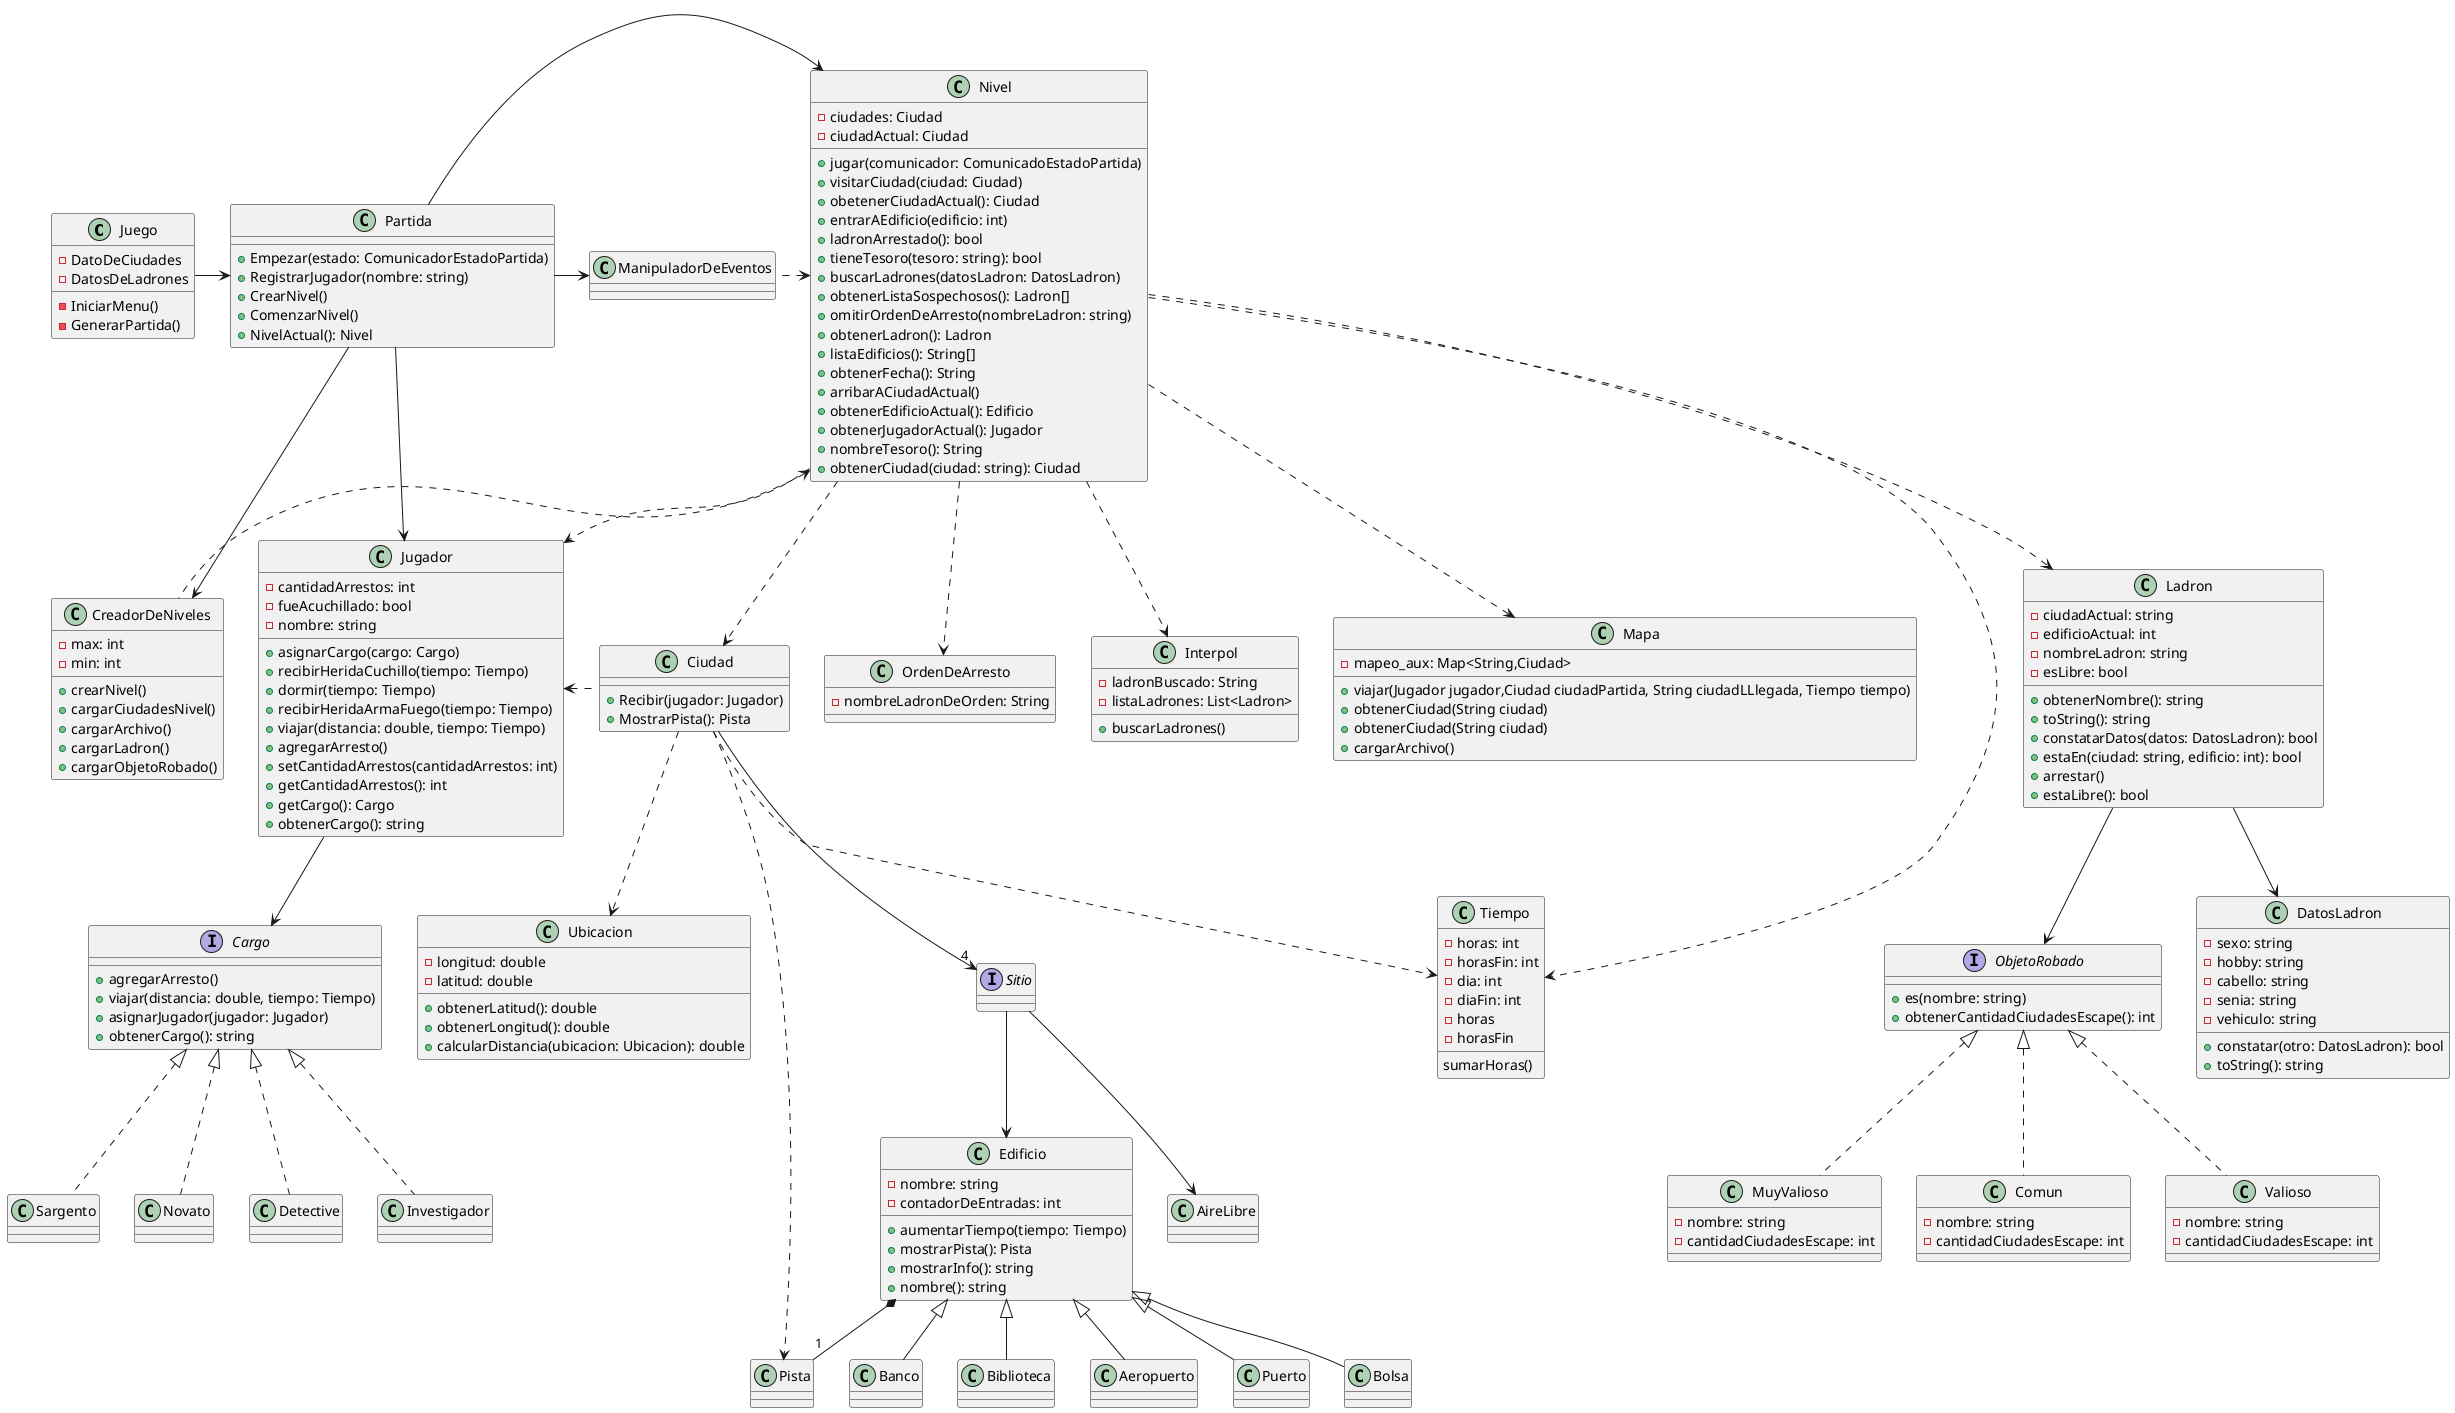 @startuml algoThief
together {
    class Juego {
    - DatoDeCiudades
    - DatosDeLadrones

    - IniciarMenu()
    - GenerarPartida()

    }

    class Partida {
        + Empezar(estado: ComunicadorEstadoPartida)
        + RegistrarJugador(nombre: string)
        + CrearNivel()
        + ComenzarNivel()
        + NivelActual(): Nivel
    }

    class ManipuladorDeEventos {
    }
}

together {
    class Nivel {
        - ciudades: Ciudad
        - ciudadActual: Ciudad
        + jugar(comunicador: ComunicadoEstadoPartida)
        + visitarCiudad(ciudad: Ciudad)
        + obetenerCiudadActual(): Ciudad
        + entrarAEdificio(edificio: int)
        + ladronArrestado(): bool
        + tieneTesoro(tesoro: string): bool
        + buscarLadrones(datosLadron: DatosLadron)
        + obtenerListaSospechosos(): Ladron[]
        + omitirOrdenDeArresto(nombreLadron: string)
        + obtenerLadron(): Ladron
        + listaEdificios(): String[]
        + obtenerFecha(): String
        + arribarACiudadActual()
        + obtenerEdificioActual(): Edificio
        + obtenerJugadorActual(): Jugador
        + nombreTesoro(): String
        + obtenerCiudad(ciudad: string): Ciudad
    }

    class CreadorDeNiveles {
        - max: int
        - min: int
        + crearNivel()
        + cargarCiudadesNivel()
        + cargarArchivo()
        + cargarLadron()
        + cargarObjetoRobado()
    }
}

together {
    class Jugador {
        - cantidadArrestos: int
        - fueAcuchillado: bool
        - nombre: string
        + asignarCargo(cargo: Cargo)
        + recibirHeridaCuchillo(tiempo: Tiempo)
        + dormir(tiempo: Tiempo)
        + recibirHeridaArmaFuego(tiempo: Tiempo)
        + viajar(distancia: double, tiempo: Tiempo)
        + agregarArresto()
        + setCantidadArrestos(cantidadArrestos: int)
        + getCantidadArrestos(): int
        + getCargo(): Cargo
        + obtenerCargo(): string
    }

    class Ciudad {
        + Recibir(jugador: Jugador)
        + MostrarPista(): Pista
    }

    class OrdenDeArresto{
    - nombreLadronDeOrden: String
    }
}

class Ladron {
    - ciudadActual: string
    - edificioActual: int
    - nombreLadron: string
    - esLibre: bool
    + obtenerNombre(): string
    + toString(): string
    + constatarDatos(datos: DatosLadron): bool
    + estaEn(ciudad: string, edificio: int): bool
    + arrestar()
    + estaLibre(): bool
}

class Interpol {
    - ladronBuscado: String
    - listaLadrones: List<Ladron>
    + buscarLadrones()
}

class Mapa {
    - mapeo_aux: Map<String,Ciudad>
    + viajar(Jugador jugador,Ciudad ciudadPartida, String ciudadLLlegada, Tiempo tiempo)
    + obtenerCiudad(String ciudad)
    + obtenerCiudad(String ciudad)
    + cargarArchivo()
}



class Tiempo {
    - horas: int
    - horasFin: int
    - dia: int
    - diaFin: int
}

class Edificio {
    - nombre: string
    - contadorDeEntradas: int
    + aumentarTiempo(tiempo: Tiempo)
    + mostrarPista(): Pista
    + mostrarInfo(): string
    + nombre(): string
}

interface Cargo{
    + agregarArresto()
    + viajar(distancia: double, tiempo: Tiempo)
    + asignarJugador(jugador: Jugador)
    + obtenerCargo(): string
}

class Novato{}
class Detective{}
class Investigador{}
class Sargento{}

class Pista{}

class Aeropuerto{}
class Puerto{}
class Bolsa{}
class Banco{}
class Biblioteca{}

class Ladron{}
class DatosLadron{
    - sexo: string
    - hobby: string
    - cabello: string
    - senia: string
    - vehiculo: string
    + constatar(otro: DatosLadron): bool
    + toString(): string
}

interface ObjetoRobado{
    + es(nombre: string)
    + obtenerCantidadCiudadesEscape(): int
}
class Comun{
    - nombre: string
    - cantidadCiudadesEscape: int
}
class Valioso{
    - nombre: string
    - cantidadCiudadesEscape: int
}
class MuyValioso{
    - nombre: string
    - cantidadCiudadesEscape: int
}

class Tiempo {
    - horas
    - horasFin
    sumarHoras()
}

interface Sitio {
}

class Ubicacion {
    - longitud: double
    - latitud: double
    + obtenerLatitud(): double
    + obtenerLongitud(): double
    + calcularDistancia(ubicacion: Ubicacion): double
}

Juego -right-> Partida
Partida -right-> ManipuladorDeEventos
Partida --> Nivel
ManipuladorDeEventos .up.> Nivel

Jugador --> Cargo

Cargo <|.. Novato
Cargo <|.. Detective
Cargo <|.. Investigador
Cargo <|.. Sargento

Ciudad .down.> Tiempo
Ciudad --> "4" Sitio
Ciudad .down.> Ubicacion
Sitio --> AireLibre
Sitio -->  Edificio
Edificio <|-- Aeropuerto
Edificio <|-- Puerto
Edificio <|-- Biblioteca
Edificio <|-- Bolsa
Edificio <|-- Banco
Ciudad ..> Pista
Edificio *-- "1" Pista
Ladron --> DatosLadron

ObjetoRobado <|.. Comun
ObjetoRobado <|.. Valioso
ObjetoRobado <|.. MuyValioso


'Partida --> ManipuladorDeEventos
Partida --> Jugador
Partida --> CreadorDeNiveles

Nivel ..> Ciudad
Nivel ..> Ladron
Nivel ..> Interpol
Nivel ..> OrdenDeArresto
Nivel ..> Mapa
Nivel ..> Tiempo

CreadorDeNiveles .left> Nivel
Jugador <.up. Nivel

Jugador <. Ciudad

Ladron --> ObjetoRobado

@enduml